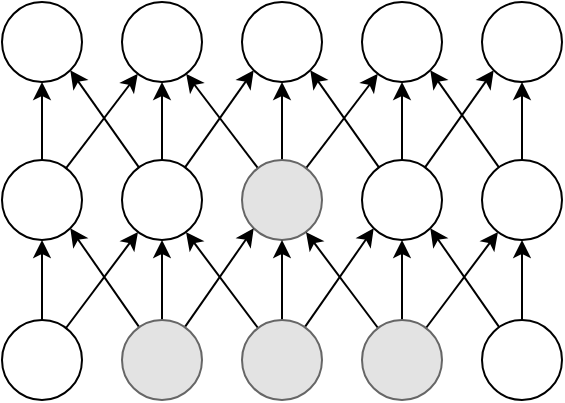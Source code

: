 <mxfile version="13.4.4"><diagram id="2VUdX-3ScmHeMYxKXsk1" name="Page-1"><mxGraphModel dx="828" dy="752" grid="1" gridSize="10" guides="1" tooltips="1" connect="1" arrows="1" fold="1" page="1" pageScale="1" pageWidth="850" pageHeight="1100" math="0" shadow="0"><root><mxCell id="0"/><mxCell id="1" parent="0"/><mxCell id="dTcWyP2c3Ht-1DUXm3jg-35" style="edgeStyle=none;rounded=0;orthogonalLoop=1;jettySize=auto;html=1;entryX=0.5;entryY=1;entryDx=0;entryDy=0;fontSize=50;" edge="1" parent="1" source="dTcWyP2c3Ht-1DUXm3jg-1" target="dTcWyP2c3Ht-1DUXm3jg-25"><mxGeometry relative="1" as="geometry"/></mxCell><mxCell id="dTcWyP2c3Ht-1DUXm3jg-36" style="edgeStyle=none;rounded=0;orthogonalLoop=1;jettySize=auto;html=1;entryX=1;entryY=1;entryDx=0;entryDy=0;fontSize=50;" edge="1" parent="1" source="dTcWyP2c3Ht-1DUXm3jg-1" target="dTcWyP2c3Ht-1DUXm3jg-26"><mxGeometry relative="1" as="geometry"/></mxCell><mxCell id="dTcWyP2c3Ht-1DUXm3jg-37" style="edgeStyle=none;rounded=0;orthogonalLoop=1;jettySize=auto;html=1;entryX=0;entryY=1;entryDx=0;entryDy=0;fontSize=50;" edge="1" parent="1" source="dTcWyP2c3Ht-1DUXm3jg-1" target="dTcWyP2c3Ht-1DUXm3jg-27"><mxGeometry relative="1" as="geometry"/></mxCell><mxCell id="dTcWyP2c3Ht-1DUXm3jg-1" value="" style="ellipse;whiteSpace=wrap;html=1;aspect=fixed;" vertex="1" parent="1"><mxGeometry x="290" y="160" width="40" height="40" as="geometry"/></mxCell><mxCell id="dTcWyP2c3Ht-1DUXm3jg-33" style="edgeStyle=none;rounded=0;orthogonalLoop=1;jettySize=auto;html=1;fontSize=50;" edge="1" parent="1" source="dTcWyP2c3Ht-1DUXm3jg-2" target="dTcWyP2c3Ht-1DUXm3jg-26"><mxGeometry relative="1" as="geometry"/></mxCell><mxCell id="dTcWyP2c3Ht-1DUXm3jg-34" style="edgeStyle=none;rounded=0;orthogonalLoop=1;jettySize=auto;html=1;fontSize=50;" edge="1" parent="1" source="dTcWyP2c3Ht-1DUXm3jg-2" target="dTcWyP2c3Ht-1DUXm3jg-25"><mxGeometry relative="1" as="geometry"/></mxCell><mxCell id="dTcWyP2c3Ht-1DUXm3jg-2" value="" style="ellipse;whiteSpace=wrap;html=1;aspect=fixed;" vertex="1" parent="1"><mxGeometry x="230" y="160" width="40" height="40" as="geometry"/></mxCell><mxCell id="dTcWyP2c3Ht-1DUXm3jg-30" style="edgeStyle=none;rounded=0;orthogonalLoop=1;jettySize=auto;html=1;fontSize=50;" edge="1" parent="1" source="dTcWyP2c3Ht-1DUXm3jg-3" target="dTcWyP2c3Ht-1DUXm3jg-27"><mxGeometry relative="1" as="geometry"/></mxCell><mxCell id="dTcWyP2c3Ht-1DUXm3jg-31" style="edgeStyle=none;rounded=0;orthogonalLoop=1;jettySize=auto;html=1;fontSize=50;" edge="1" parent="1" source="dTcWyP2c3Ht-1DUXm3jg-3" target="dTcWyP2c3Ht-1DUXm3jg-25"><mxGeometry relative="1" as="geometry"/></mxCell><mxCell id="dTcWyP2c3Ht-1DUXm3jg-32" style="edgeStyle=none;rounded=0;orthogonalLoop=1;jettySize=auto;html=1;fontSize=50;" edge="1" parent="1" source="dTcWyP2c3Ht-1DUXm3jg-3" target="dTcWyP2c3Ht-1DUXm3jg-28"><mxGeometry relative="1" as="geometry"/></mxCell><mxCell id="dTcWyP2c3Ht-1DUXm3jg-3" value="" style="ellipse;whiteSpace=wrap;html=1;aspect=fixed;strokeColor=#666666;fontColor=#333333;fillColor=#E3E3E3;" vertex="1" parent="1"><mxGeometry x="350" y="160" width="40" height="40" as="geometry"/></mxCell><mxCell id="dTcWyP2c3Ht-1DUXm3jg-38" style="edgeStyle=none;rounded=0;orthogonalLoop=1;jettySize=auto;html=1;fontSize=50;" edge="1" parent="1" source="dTcWyP2c3Ht-1DUXm3jg-4" target="dTcWyP2c3Ht-1DUXm3jg-28"><mxGeometry relative="1" as="geometry"/></mxCell><mxCell id="dTcWyP2c3Ht-1DUXm3jg-39" style="edgeStyle=none;rounded=0;orthogonalLoop=1;jettySize=auto;html=1;entryX=1;entryY=1;entryDx=0;entryDy=0;fontSize=50;" edge="1" parent="1" source="dTcWyP2c3Ht-1DUXm3jg-4" target="dTcWyP2c3Ht-1DUXm3jg-27"><mxGeometry relative="1" as="geometry"/></mxCell><mxCell id="dTcWyP2c3Ht-1DUXm3jg-40" style="edgeStyle=none;rounded=0;orthogonalLoop=1;jettySize=auto;html=1;entryX=0;entryY=1;entryDx=0;entryDy=0;fontSize=50;" edge="1" parent="1" source="dTcWyP2c3Ht-1DUXm3jg-4" target="dTcWyP2c3Ht-1DUXm3jg-29"><mxGeometry relative="1" as="geometry"/></mxCell><mxCell id="dTcWyP2c3Ht-1DUXm3jg-4" value="" style="ellipse;whiteSpace=wrap;html=1;aspect=fixed;" vertex="1" parent="1"><mxGeometry x="410" y="160" width="40" height="40" as="geometry"/></mxCell><mxCell id="dTcWyP2c3Ht-1DUXm3jg-41" style="edgeStyle=none;rounded=0;orthogonalLoop=1;jettySize=auto;html=1;entryX=0.5;entryY=1;entryDx=0;entryDy=0;fontSize=50;" edge="1" parent="1" source="dTcWyP2c3Ht-1DUXm3jg-5" target="dTcWyP2c3Ht-1DUXm3jg-29"><mxGeometry relative="1" as="geometry"/></mxCell><mxCell id="dTcWyP2c3Ht-1DUXm3jg-42" style="edgeStyle=none;rounded=0;orthogonalLoop=1;jettySize=auto;html=1;entryX=1;entryY=1;entryDx=0;entryDy=0;fontSize=50;" edge="1" parent="1" source="dTcWyP2c3Ht-1DUXm3jg-5" target="dTcWyP2c3Ht-1DUXm3jg-28"><mxGeometry relative="1" as="geometry"/></mxCell><mxCell id="dTcWyP2c3Ht-1DUXm3jg-5" value="" style="ellipse;whiteSpace=wrap;html=1;aspect=fixed;" vertex="1" parent="1"><mxGeometry x="470" y="160" width="40" height="40" as="geometry"/></mxCell><mxCell id="dTcWyP2c3Ht-1DUXm3jg-14" style="edgeStyle=none;rounded=0;orthogonalLoop=1;jettySize=auto;html=1;entryX=1;entryY=1;entryDx=0;entryDy=0;" edge="1" parent="1" source="dTcWyP2c3Ht-1DUXm3jg-6" target="dTcWyP2c3Ht-1DUXm3jg-2"><mxGeometry relative="1" as="geometry"/></mxCell><mxCell id="dTcWyP2c3Ht-1DUXm3jg-15" style="edgeStyle=none;rounded=0;orthogonalLoop=1;jettySize=auto;html=1;entryX=0.5;entryY=1;entryDx=0;entryDy=0;" edge="1" parent="1" source="dTcWyP2c3Ht-1DUXm3jg-6" target="dTcWyP2c3Ht-1DUXm3jg-1"><mxGeometry relative="1" as="geometry"/></mxCell><mxCell id="dTcWyP2c3Ht-1DUXm3jg-16" style="edgeStyle=none;rounded=0;orthogonalLoop=1;jettySize=auto;html=1;entryX=0;entryY=1;entryDx=0;entryDy=0;" edge="1" parent="1" source="dTcWyP2c3Ht-1DUXm3jg-6" target="dTcWyP2c3Ht-1DUXm3jg-3"><mxGeometry relative="1" as="geometry"/></mxCell><mxCell id="dTcWyP2c3Ht-1DUXm3jg-6" value="" style="ellipse;whiteSpace=wrap;html=1;aspect=fixed;strokeColor=#666666;fontColor=#333333;fillColor=#E3E3E3;" vertex="1" parent="1"><mxGeometry x="290" y="240" width="40" height="40" as="geometry"/></mxCell><mxCell id="dTcWyP2c3Ht-1DUXm3jg-12" style="edgeStyle=orthogonalEdgeStyle;rounded=0;orthogonalLoop=1;jettySize=auto;html=1;entryX=0.5;entryY=1;entryDx=0;entryDy=0;" edge="1" parent="1" source="dTcWyP2c3Ht-1DUXm3jg-7" target="dTcWyP2c3Ht-1DUXm3jg-2"><mxGeometry relative="1" as="geometry"/></mxCell><mxCell id="dTcWyP2c3Ht-1DUXm3jg-13" style="rounded=0;orthogonalLoop=1;jettySize=auto;html=1;" edge="1" parent="1" source="dTcWyP2c3Ht-1DUXm3jg-7" target="dTcWyP2c3Ht-1DUXm3jg-1"><mxGeometry relative="1" as="geometry"/></mxCell><mxCell id="dTcWyP2c3Ht-1DUXm3jg-7" value="" style="ellipse;whiteSpace=wrap;html=1;aspect=fixed;" vertex="1" parent="1"><mxGeometry x="230" y="240" width="40" height="40" as="geometry"/></mxCell><mxCell id="dTcWyP2c3Ht-1DUXm3jg-17" style="edgeStyle=none;rounded=0;orthogonalLoop=1;jettySize=auto;html=1;" edge="1" parent="1" source="dTcWyP2c3Ht-1DUXm3jg-8" target="dTcWyP2c3Ht-1DUXm3jg-1"><mxGeometry relative="1" as="geometry"/></mxCell><mxCell id="dTcWyP2c3Ht-1DUXm3jg-18" style="edgeStyle=none;rounded=0;orthogonalLoop=1;jettySize=auto;html=1;entryX=0.5;entryY=1;entryDx=0;entryDy=0;" edge="1" parent="1" source="dTcWyP2c3Ht-1DUXm3jg-8" target="dTcWyP2c3Ht-1DUXm3jg-3"><mxGeometry relative="1" as="geometry"/></mxCell><mxCell id="dTcWyP2c3Ht-1DUXm3jg-19" style="edgeStyle=none;rounded=0;orthogonalLoop=1;jettySize=auto;html=1;entryX=0;entryY=1;entryDx=0;entryDy=0;" edge="1" parent="1" source="dTcWyP2c3Ht-1DUXm3jg-8" target="dTcWyP2c3Ht-1DUXm3jg-4"><mxGeometry relative="1" as="geometry"/></mxCell><mxCell id="dTcWyP2c3Ht-1DUXm3jg-8" value="" style="ellipse;whiteSpace=wrap;html=1;aspect=fixed;strokeColor=#666666;fontColor=#333333;fillColor=#E3E3E3;" vertex="1" parent="1"><mxGeometry x="350" y="240" width="40" height="40" as="geometry"/></mxCell><mxCell id="dTcWyP2c3Ht-1DUXm3jg-20" style="edgeStyle=none;rounded=0;orthogonalLoop=1;jettySize=auto;html=1;entryX=0.5;entryY=1;entryDx=0;entryDy=0;" edge="1" parent="1" source="dTcWyP2c3Ht-1DUXm3jg-9" target="dTcWyP2c3Ht-1DUXm3jg-4"><mxGeometry relative="1" as="geometry"/></mxCell><mxCell id="dTcWyP2c3Ht-1DUXm3jg-21" style="edgeStyle=none;rounded=0;orthogonalLoop=1;jettySize=auto;html=1;" edge="1" parent="1" source="dTcWyP2c3Ht-1DUXm3jg-9" target="dTcWyP2c3Ht-1DUXm3jg-3"><mxGeometry relative="1" as="geometry"/></mxCell><mxCell id="dTcWyP2c3Ht-1DUXm3jg-22" style="edgeStyle=none;rounded=0;orthogonalLoop=1;jettySize=auto;html=1;" edge="1" parent="1" source="dTcWyP2c3Ht-1DUXm3jg-9" target="dTcWyP2c3Ht-1DUXm3jg-5"><mxGeometry relative="1" as="geometry"/></mxCell><mxCell id="dTcWyP2c3Ht-1DUXm3jg-9" value="" style="ellipse;whiteSpace=wrap;html=1;aspect=fixed;strokeColor=#666666;fontColor=#333333;fillColor=#E3E3E3;" vertex="1" parent="1"><mxGeometry x="410" y="240" width="40" height="40" as="geometry"/></mxCell><mxCell id="dTcWyP2c3Ht-1DUXm3jg-23" style="edgeStyle=none;rounded=0;orthogonalLoop=1;jettySize=auto;html=1;entryX=0.5;entryY=1;entryDx=0;entryDy=0;" edge="1" parent="1" source="dTcWyP2c3Ht-1DUXm3jg-10" target="dTcWyP2c3Ht-1DUXm3jg-5"><mxGeometry relative="1" as="geometry"/></mxCell><mxCell id="dTcWyP2c3Ht-1DUXm3jg-24" style="edgeStyle=none;rounded=0;orthogonalLoop=1;jettySize=auto;html=1;entryX=1;entryY=1;entryDx=0;entryDy=0;" edge="1" parent="1" source="dTcWyP2c3Ht-1DUXm3jg-10" target="dTcWyP2c3Ht-1DUXm3jg-4"><mxGeometry relative="1" as="geometry"/></mxCell><mxCell id="dTcWyP2c3Ht-1DUXm3jg-10" value="" style="ellipse;whiteSpace=wrap;html=1;aspect=fixed;" vertex="1" parent="1"><mxGeometry x="470" y="240" width="40" height="40" as="geometry"/></mxCell><mxCell id="dTcWyP2c3Ht-1DUXm3jg-25" value="" style="ellipse;whiteSpace=wrap;html=1;aspect=fixed;" vertex="1" parent="1"><mxGeometry x="290" y="81" width="40" height="40" as="geometry"/></mxCell><mxCell id="dTcWyP2c3Ht-1DUXm3jg-26" value="" style="ellipse;whiteSpace=wrap;html=1;aspect=fixed;" vertex="1" parent="1"><mxGeometry x="230" y="81" width="40" height="40" as="geometry"/></mxCell><mxCell id="dTcWyP2c3Ht-1DUXm3jg-27" value="" style="ellipse;whiteSpace=wrap;html=1;aspect=fixed;" vertex="1" parent="1"><mxGeometry x="350" y="81" width="40" height="40" as="geometry"/></mxCell><mxCell id="dTcWyP2c3Ht-1DUXm3jg-28" value="" style="ellipse;whiteSpace=wrap;html=1;aspect=fixed;" vertex="1" parent="1"><mxGeometry x="410" y="81" width="40" height="40" as="geometry"/></mxCell><mxCell id="dTcWyP2c3Ht-1DUXm3jg-29" value="" style="ellipse;whiteSpace=wrap;html=1;aspect=fixed;" vertex="1" parent="1"><mxGeometry x="470" y="81" width="40" height="40" as="geometry"/></mxCell></root></mxGraphModel></diagram></mxfile>